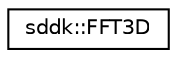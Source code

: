 digraph "Graphical Class Hierarchy"
{
 // INTERACTIVE_SVG=YES
  edge [fontname="Helvetica",fontsize="10",labelfontname="Helvetica",labelfontsize="10"];
  node [fontname="Helvetica",fontsize="10",shape=record];
  rankdir="LR";
  Node1 [label="sddk::FFT3D",height=0.2,width=0.4,color="black", fillcolor="white", style="filled",URL="$classsddk_1_1_f_f_t3_d.html",tooltip="Implementation of FFT3D. "];
}
